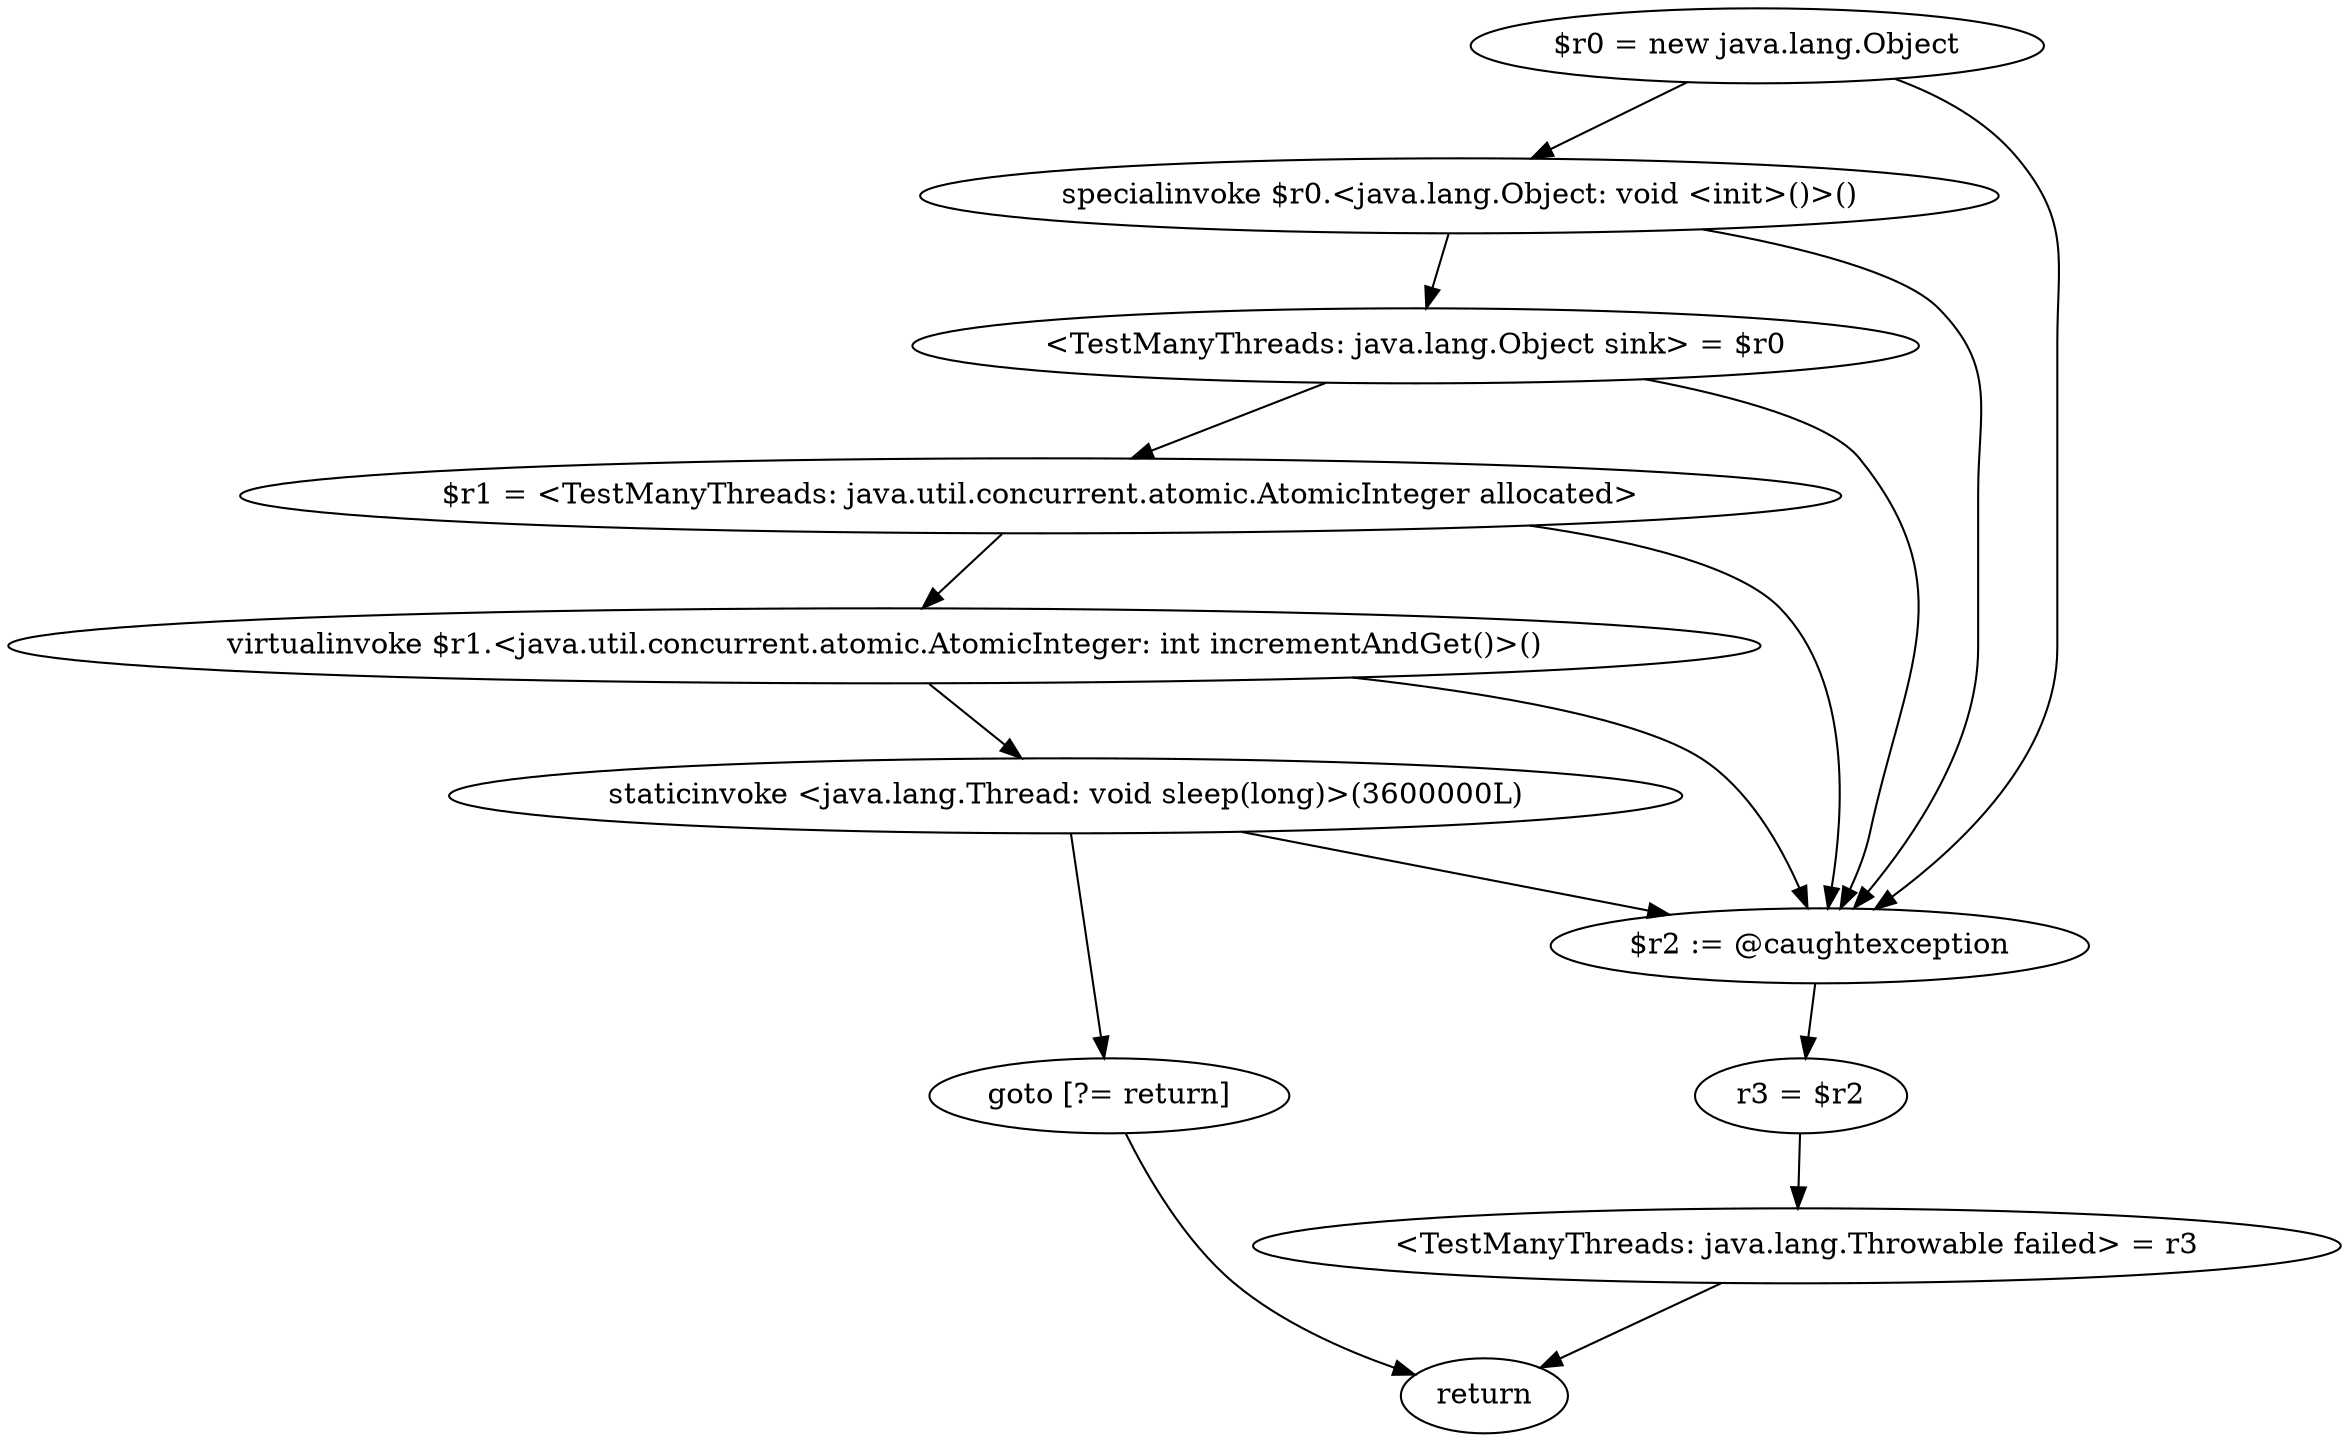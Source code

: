 digraph "unitGraph" {
    "$r0 = new java.lang.Object"
    "specialinvoke $r0.<java.lang.Object: void <init>()>()"
    "<TestManyThreads: java.lang.Object sink> = $r0"
    "$r1 = <TestManyThreads: java.util.concurrent.atomic.AtomicInteger allocated>"
    "virtualinvoke $r1.<java.util.concurrent.atomic.AtomicInteger: int incrementAndGet()>()"
    "staticinvoke <java.lang.Thread: void sleep(long)>(3600000L)"
    "goto [?= return]"
    "$r2 := @caughtexception"
    "r3 = $r2"
    "<TestManyThreads: java.lang.Throwable failed> = r3"
    "return"
    "$r0 = new java.lang.Object"->"specialinvoke $r0.<java.lang.Object: void <init>()>()";
    "$r0 = new java.lang.Object"->"$r2 := @caughtexception";
    "specialinvoke $r0.<java.lang.Object: void <init>()>()"->"<TestManyThreads: java.lang.Object sink> = $r0";
    "specialinvoke $r0.<java.lang.Object: void <init>()>()"->"$r2 := @caughtexception";
    "<TestManyThreads: java.lang.Object sink> = $r0"->"$r1 = <TestManyThreads: java.util.concurrent.atomic.AtomicInteger allocated>";
    "<TestManyThreads: java.lang.Object sink> = $r0"->"$r2 := @caughtexception";
    "$r1 = <TestManyThreads: java.util.concurrent.atomic.AtomicInteger allocated>"->"virtualinvoke $r1.<java.util.concurrent.atomic.AtomicInteger: int incrementAndGet()>()";
    "$r1 = <TestManyThreads: java.util.concurrent.atomic.AtomicInteger allocated>"->"$r2 := @caughtexception";
    "virtualinvoke $r1.<java.util.concurrent.atomic.AtomicInteger: int incrementAndGet()>()"->"staticinvoke <java.lang.Thread: void sleep(long)>(3600000L)";
    "virtualinvoke $r1.<java.util.concurrent.atomic.AtomicInteger: int incrementAndGet()>()"->"$r2 := @caughtexception";
    "staticinvoke <java.lang.Thread: void sleep(long)>(3600000L)"->"goto [?= return]";
    "staticinvoke <java.lang.Thread: void sleep(long)>(3600000L)"->"$r2 := @caughtexception";
    "goto [?= return]"->"return";
    "$r2 := @caughtexception"->"r3 = $r2";
    "r3 = $r2"->"<TestManyThreads: java.lang.Throwable failed> = r3";
    "<TestManyThreads: java.lang.Throwable failed> = r3"->"return";
}
